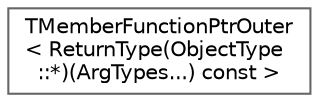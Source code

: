 digraph "Graphical Class Hierarchy"
{
 // INTERACTIVE_SVG=YES
 // LATEX_PDF_SIZE
  bgcolor="transparent";
  edge [fontname=Helvetica,fontsize=10,labelfontname=Helvetica,labelfontsize=10];
  node [fontname=Helvetica,fontsize=10,shape=box,height=0.2,width=0.4];
  rankdir="LR";
  Node0 [id="Node000000",label="TMemberFunctionPtrOuter\l\< ReturnType(ObjectType\l::*)(ArgTypes...) const \>",height=0.2,width=0.4,color="grey40", fillcolor="white", style="filled",URL="$de/d04/structTMemberFunctionPtrOuter_3_01ReturnType_07ObjectType_1_1_5_08_07ArgTypes_8_8_8_08_01const_01_4.html",tooltip=" "];
}
